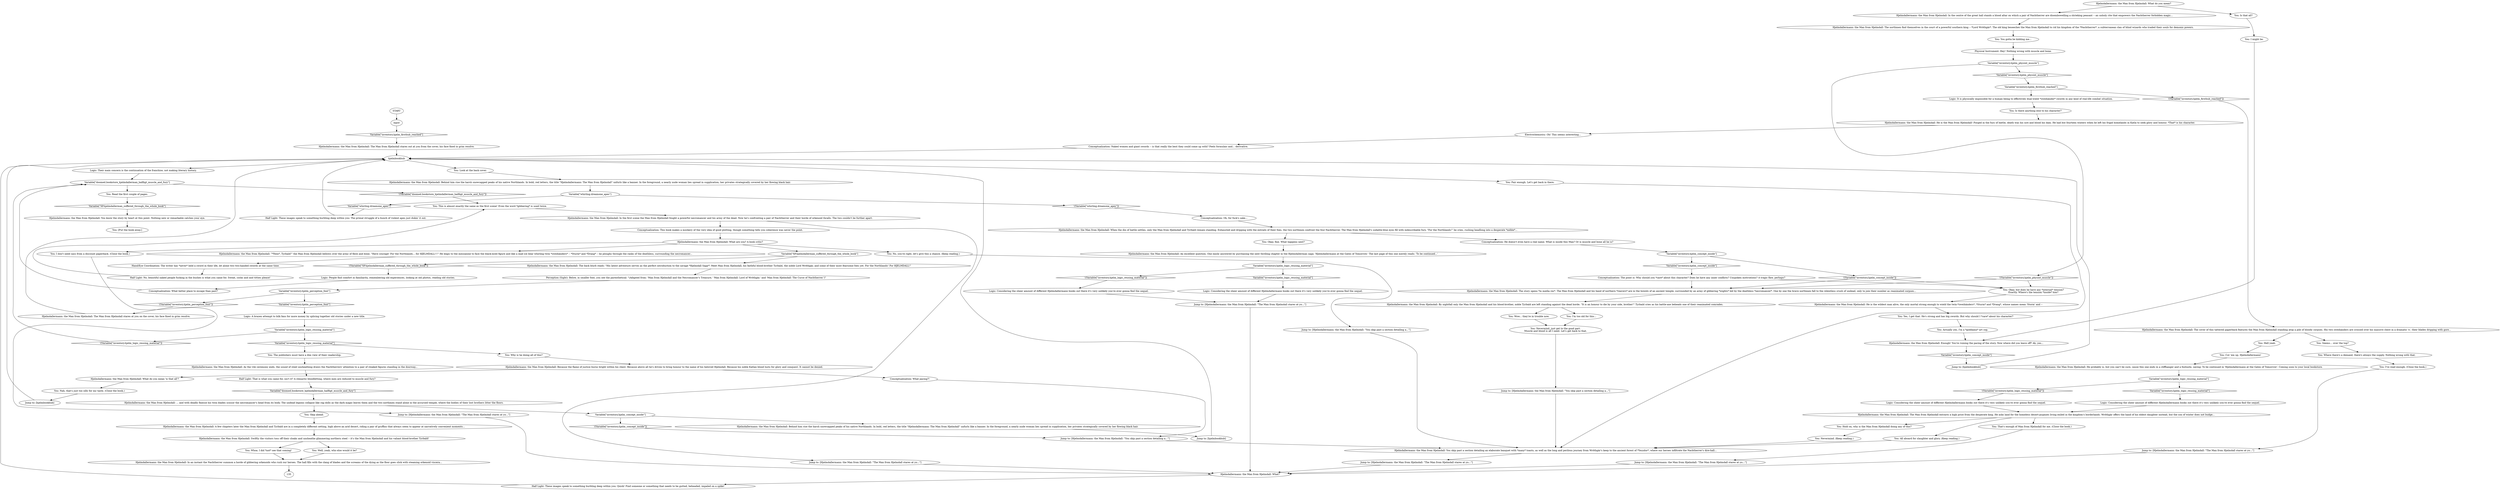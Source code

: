 # INVENTORY / HJELMDALLERMANN
# Hjelmdallermann: the Man from Hjelmdall. A latter introductory book for beginners.
# ==================================================
digraph G {
	  0 [label="START"];
	  1 [label="input"];
	  2 [label="Logic: Considering the sheer amount of different Hjelmdallermann books out there it's very unlikely you're ever gonna find the sequel."];
	  3 [label="Logic: Considering the sheer amount of different Hjelmdallermann books out there it's very unlikely you're ever gonna find the sequel."];
	  4 [label="Hjelmdallermann: the Man from Hjelmdall: In the first scene the Man from Hjelmdall fought a powerful necromancer and his army of the dead. Now he's confronting a pair of Nachtherrer and their horde of orkenoid thralls. The two couldn't be further apart."];
	  5 [label="Variable[\"inventory.hjelm_concept_inside\"]"];
	  6 [label="Variable[\"inventory.hjelm_concept_inside\"]", shape=diamond];
	  7 [label="!(Variable[\"inventory.hjelm_concept_inside\"])", shape=diamond];
	  8 [label="Jump to: [Hjelmdallermann: the Man from Hjelmdall: \"You skip past a section detailing a...\"]"];
	  9 [label="You: Look at the back cover."];
	  10 [label="Jump to: [Hjelmdallermann: the Man from Hjelmdall: \"The Man from Hjelmdall stares at yo...\"]"];
	  11 [label="Half Light: These images speak to something burbling deep within you: The primal struggle of a bunch of violent apes just dukin' it out."];
	  12 [label="Half Light: That is what you came for, isn't it? A climactic bloodletting, where men are reduced to muscle and fury?"];
	  13 [label="Hjelmdallermann: the Man from Hjelmdall: A few chapters later the Man from Hjelmdall and Tyrbald are in a completely different setting, high above an arid desert, riding a pair of gryffins that always seem to appear at narratively convenient moments..."];
	  14 [label="Hjelmdallermann: the Man from Hjelmdall: He is the Man from Hjelmdall! Forged in the fury of battle, death was his sire and blood his dam. He had but fourteen winters when he left his frigid homelands in Katla to seek glory and honour. *That* is his character."];
	  15 [label="You: Okay, but does he have any *internal* tension?\nExactly. Where's the tension *inside* him?
"];
	  16 [label="Hjelmdallermann: the Man from Hjelmdall: You skip past a section detailing an elaborate banquet with *many* toasts, as well as the long and perilous journey from Wrôthgär's keep to the ancient forest of *Yezzdor*, where our heroes infiltrate the Nachtherrer's dire-hall..."];
	  17 [label="You: Wow... they're in trouble now."];
	  18 [label="Hjelmdallermann: the Man from Hjelmdall: The Man from Hjelmdall stares out at you from the cover, his face fixed in grim resolve."];
	  19 [label="Jump to: [Hjelmdallermann: the Man from Hjelmdall: \"The Man from Hjelmdall stares at yo...\"]"];
	  20 [label="Jump to: [Hjelmdallermann: the Man from Hjelmdall: \"You skip past a section detailing a...\"]"];
	  21 [label="Hjelmdallermann: the Man from Hjelmdall: By nightfall only the Man from Hjelmdall and his blood-brother, noble Tyrbald are left standing against the dead horde. \"It is an honour to die by your side, brother!\" Tyrbald cries as his battle-axe beheads one of their reanimated comrades."];
	  22 [label="You: I'm too old for this..."];
	  23 [label="You: All aboard for slaughter and glory. (Keep reading.)"];
	  24 [label="Hand/Eye Coordination: The writer has *never* held a sword in their life, let alone two two-handed swords at the same time."];
	  25 [label="Logic: Considering the sheer amount of different Hjelmdallermann books out there it's very unlikely you're ever gonna find the sequel."];
	  26 [label="Hjelmdallermann: the Man from Hjelmdall: The cover of this tattered paperback features the Man from Hjelmdall standing atop a pile of bloody corpses. His two zweihänders are crossed over his massive chest in a dramatic 'x', their blades dripping with gore..."];
	  27 [label="You: Skip ahead."];
	  28 [label="You: Hold on, why is the Man from Hjelmdall doing any of this?"];
	  29 [label="Hjelmdallermann: the Man from Hjelmdall: He is the wildest man alive, the only mortal strong enough to wield the twin-*zweihänders*, *Sturm* and *Drang*, whose names mean 'Storm' and --"];
	  30 [label="You: I don't need sass from a discount paperback. (Close the book.)"];
	  31 [label="Hjelmdallermann: the Man from Hjelmdall: When the din of battle settles, only the Man from Hjelmdall and Tyrbald remain standing. Exhausted and dripping with the entrails of their foes, the two northmen confront the foul Nachtherrer. The Man from Hjelmdall's sodalite-blue eyes fill with indescribable fury. \"For the Northlands!\" he cries, rushing headlong into a desperate *mêlée*..."];
	  32 [label="Variable[\"inventory.hjelm_perception_font\"]"];
	  33 [label="Variable[\"inventory.hjelm_perception_font\"]", shape=diamond];
	  34 [label="!(Variable[\"inventory.hjelm_perception_font\"])", shape=diamond];
	  35 [label="Hjelmdallermann: the Man from Hjelmdall: An excellent question. One easily answered by purchasing the next thrilling chapter in the Hjelmdallerman saga: 'Hjelmdallermann at the Gates of Tomorrow.' The last page of this one merely reads: 'To be continued...'"];
	  36 [label="You: No, you're right, let's give this a chance. (Keep reading.)"];
	  37 [label="You: Well, yeah, who else would it be?"];
	  38 [label="Hjelmdallermann: the Man from Hjelmdall: In an instant the Nachtherrer summon a horde of gibbering orkenoids who rush our heroes. The hall fills with the clang of blades and the screams of the dying as the floor goes slick with steaming orkenoid viscera..."];
	  39 [label="Conceptualization: Naked women and giant swords -- is that really the best they could come up with? Feels formulaic and... derivative."];
	  40 [label="Hjelmdallermann: the Man from Hjelmdall: Enough! You're ruining the pacing of the story. Now where did you leave off? Ah, yes..."];
	  41 [label="Jump to: [Hjelmdallermann: the Man from Hjelmdall: \"The Man from Hjelmdall stares at yo...\"]"];
	  42 [label="Hjelmdallermann: the Man from Hjelmdall: You know the story by heart at this point. Nothing new or remarkable catches your eye."];
	  43 [label="Hjelmdallermann: the Man from Hjelmdall: Because the flame of justice burns bright within his chest. Because above all he's driven to bring honour to the name of his beloved Hjelmdall. Because his noble Katlan blood lusts for glory and conquest. It cannot be denied."];
	  44 [label="You: Yes, I get that. He's strong and has big swords. But why should I *care* about his character?"];
	  45 [label="Jump to: [Hjelmdallermann: the Man from Hjelmdall: \"The Man from Hjelmdall stares at yo...\"]"];
	  46 [label="Conceptualization: What better place to escape than past?"];
	  47 [label="You: The publishers must have a dim view of their readership."];
	  48 [label="Variable[\"inventory.hjelm_logic_reusing_material\"]"];
	  49 [label="Variable[\"inventory.hjelm_logic_reusing_material\"]", shape=diamond];
	  50 [label="!(Variable[\"inventory.hjelm_logic_reusing_material\"])", shape=diamond];
	  51 [label="Logic: A brazen attempt to bilk fans for more money by splicing together old stories under a new title."];
	  52 [label="You: That's enough of Man from Hjelmdall for me. (Close the book.)"];
	  53 [label="Variable[\"inventory.hjelm_logic_reusing_material\"]"];
	  54 [label="Variable[\"inventory.hjelm_logic_reusing_material\"]", shape=diamond];
	  55 [label="!(Variable[\"inventory.hjelm_logic_reusing_material\"])", shape=diamond];
	  56 [label="Logic: Considering the sheer amount of different Hjelmdallermann books out there it's very unlikely you're ever gonna find the sequel."];
	  57 [label="Jump to: [Hjelmdallermann: the Man from Hjelmdall: \"You skip past a section detailing a...\"]"];
	  58 [label="You: Hell yeah."];
	  59 [label="You: Seems... over the top?"];
	  60 [label="You: Whoa. I did *not* see that coming!"];
	  61 [label="Variable[\"whirling.dreamone_apes\"]"];
	  62 [label="Variable[\"whirling.dreamone_apes\"]", shape=diamond];
	  63 [label="!(Variable[\"whirling.dreamone_apes\"])", shape=diamond];
	  64 [label="Variable[\"inventory.hjelm_physint_muscle\"]"];
	  65 [label="Variable[\"inventory.hjelm_physint_muscle\"]", shape=diamond];
	  66 [label="!(Variable[\"inventory.hjelm_physint_muscle\"])", shape=diamond];
	  67 [label="Perception (Sight): Below, in smaller font, you see the parenthetical: \"(Adapted from: 'Man from Hjelmdall and the Necromancer's Treasure,' 'Man from Hjelmdall: Lord of Wrôthgär,' and 'Man from Hjelmdall: The Curse of Nachtherrer.')\""];
	  68 [label="Hjelmdallermann: the Man from Hjelmdall: He probably is, but you can't be sure, cause this one ends in a cliffhanger and a footnote, saying: To be continued in 'Hjelmdallermann at the Gates of Tomorrow'. Coming soon to your local bookstore."];
	  69 [label="Variable[\"inventory.hjelm_logic_reusing_material\"]"];
	  70 [label="Variable[\"inventory.hjelm_logic_reusing_material\"]", shape=diamond];
	  71 [label="!(Variable[\"inventory.hjelm_logic_reusing_material\"])", shape=diamond];
	  72 [label="hjelmbookhub"];
	  73 [label="Hjelmdallermann: the Man from Hjelmdall: What do you mean?"];
	  74 [label="You: Nevermind. (Keep reading.)"];
	  75 [label="Hjelmdallermann: the Man from Hjelmdall: In the centre of the great hall stands a blood altar on which a pair of Nachtherrer are disembowelling a shrieking peasant -- an unholy rite that empowers the Nachtherrer forbidden magic..."];
	  76 [label="Jump to: [Hjelmdallermann: the Man from Hjelmdall: \"The Man from Hjelmdall stares at yo...\"]"];
	  77 [label="Jump to: [hjelmbookhub]"];
	  78 [label="Variable[\"doomed.bookstore_hjelmdallerman_halfligt_muscle_and_fury\"]"];
	  79 [label="Variable[\"doomed.bookstore_hjelmdallerman_halfligt_muscle_and_fury\"]", shape=diamond];
	  80 [label="!(Variable[\"doomed.bookstore_hjelmdallerman_halfligt_muscle_and_fury\"])", shape=diamond];
	  81 [label="You: Read the first couple of pages."];
	  82 [label="You: Fair enough. Let's get back in there."];
	  83 [label="Conceptualization: What pacing?!"];
	  84 [label="Jump to: [hjelmbookhub]"];
	  85 [label="Hjelmdallermann: the Man from Hjelmdall: The Man from Hjelmdall stares at you on the cover, his face fixed in grim resolve."];
	  86 [label="Hjelmdallermann: the Man from Hjelmdall: What?"];
	  87 [label="Physical Instrument: Hey! Nothing wrong with muscle and bone."];
	  88 [label="Conceptualization: The point is: Why should you *care* about this character? Does he have any inner conflicts? Unspoken motivations? A tragic flaw, perhaps?"];
	  89 [label="Variable[\"inventory.hjelm_firsthub_reached\"]"];
	  90 [label="Variable[\"inventory.hjelm_firsthub_reached\"]", shape=diamond];
	  91 [label="!(Variable[\"inventory.hjelm_firsthub_reached\"])", shape=diamond];
	  92 [label="Logic: It is physically impossible for a human being to effectively dual-wield *zweihänder* swords in any kind of real-life combat situation."];
	  93 [label="Half Light: No, beautiful naked people fucking in the bushes is what you came for. Sweat, cocks and and titties please!"];
	  94 [label="Hjelmdallermann: the Man from Hjelmdall: ... and with deadly finesse his twin blades scissor the necromancer's head from its body. The undead legions collapse like rag dolls as the dark magic leaves them and the two northmen stand alone in the accursed temple, where the bodies of their lost brothers litter the floors."];
	  95 [label="You: Is there anything else to his character?"];
	  96 [label="You: Nah, that's just too silly for my taste. (Close the book.)"];
	  97 [label="Jump to: [Hjelmdallermann: the Man from Hjelmdall: \"The Man from Hjelmdall stares at yo...\"]"];
	  98 [label="Hjelmdallermann: the Man from Hjelmdall: The Man from Hjelmdall extracts a high price from the desperate king. He asks land for the homeless desert-pygmies living exiled in the kingdom's borderlands. Wrôthgär offers the hand of his eldest daughter instead, but the son of winter does not budge..."];
	  99 [label="You: You gotta be kidding me..."];
	  100 [label="Conceptualization: He doesn't even have a real name. What is inside this Man? Or is muscle and bone all he is?"];
	  101 [label="Electrochemistry: Oh! This seems interesting..."];
	  102 [label="Jump to: [hjelmbookhub]"];
	  103 [label="You: [Put the book away.]"];
	  104 [label="Logic: Their main concern is the continuation of the franchise, not making literary history."];
	  105 [label="Hjelmdallermann: the Man from Hjelmdall: As the vile ceremony ends, the sound of steel unsheathing draws the Nachtherrers' attention to a pair of cloaked figures standing in the doorway..."];
	  106 [label="Hjelmdallermann: the Man from Hjelmdall: The northmen find themselves in the court of a powerful southern king -- *Lord Wrôthgär*. The old king beseeches the Man from Hjelmdall to rid his kingdom of the *Nachtherrer*, a subterranean clan of blind wizards who traded their souls for demonic powers."];
	  107 [label="Hjelmdallermann: the Man from Hjelmdall: What are you? A book critic?"];
	  108 [label="You: Actually yes, I'm a *goddamn* art cop."];
	  109 [label="Hjelmdallermann: the Man from Hjelmdall: \"*Nein*, Tyrbald!\" the Man from Hjelmdall bellows over the army of flesh and bone. \"Have courage! For the Northlands... for HJELMDALL!!!\" He leaps to the mezzanine to face the black-eyed figure and like a mad ice bear whirling twin *zweihänders* -- *Sturm* and *Drang* -- he ploughs through the ranks of the deathless, surrounding the necromancer..."];
	  110 [label="You: Nevermind, just get to the good part.\nMuscle and blood is all I need. Let's get back to that."];
	  111 [label="Hjelmdallermann: the Man from Hjelmdall: The story opens *in media res*. The Man from Hjelmdall and his band of northern *reavers* are in the bowels of an ancient temple, surrounded by an army of gibbering *wights* led by the deathless *necromancer*. One by one the brave northmen fall to the relentless crush of undead, only to join their number as reanimated corpses..."];
	  112 [label="Logic: People find comfort in familiarity, remembering old experiences, looking at old photos, reading old stories."];
	  113 [label="You: I've read enough. (Close the book.)"];
	  114 [label="Variable[\"inventory.hjelm_concept_inside\"]"];
	  115 [label="Variable[\"inventory.hjelm_concept_inside\"]", shape=diamond];
	  116 [label="!(Variable[\"inventory.hjelm_concept_inside\"])", shape=diamond];
	  117 [label="Hjelmdallermann: the Man from Hjelmdall: Behind him rise the harsh snowcapped peaks of his native Northlands. In bold, red letters, the title \"Hjelmdallermann: The Man from Hjelmdall\" unfurls like a banner. In the foreground, a nearly nude woman lies spread in supplication, her privates strategically covered by her flowing black hair."];
	  118 [label="You: Where there's a demand, there's always the supply. Nothing wrong with that."];
	  119 [label="You: Why is he doing all of this?"];
	  120 [label="You: Is that all?"];
	  121 [label="Hjelmdallermann: the Man from Hjelmdall: What do you mean 'is that all'?"];
	  122 [label="You: I might be."];
	  123 [label="Variable[\"XP.hjelmdallerman_suffered_through_the_whole_book\"]"];
	  124 [label="Variable[\"XP.hjelmdallerman_suffered_through_the_whole_book\"]", shape=diamond];
	  125 [label="!(Variable[\"XP.hjelmdallerman_suffered_through_the_whole_book\"])", shape=diamond];
	  126 [label="Hjelmdallermann: the Man from Hjelmdall: The back blurb reads: \"His latest adventure serves as the perfect introduction to the savage *Hjelmdall Saga*! Meet Man from Hjelmdall, his faithful blood-brother Tyrbald, the noble Lord Wrôthgär, and some of their most fearsome foes yet. For the Northlands! For HJELMDALL!\""];
	  127 [label="Hjelmdallermann: the Man from Hjelmdall: Behind him rise the harsh snowcapped peaks of his native Northlands. In bold, red letters, the title \"Hjelmdallermann: The Man from Hjelmdall\" unfurls like a banner. In the foreground, a nearly nude woman lies spread in supplication, her privates strategically covered by her flowing black hair."];
	  128 [label="You: Cut 'em up, Hjelmdallermann!"];
	  129 [label="You: Okay, fine. What happens next?"];
	  130 [label="Conceptualization: This book makes a mockery of the very idea of good plotting, though something tells you coherence was never the point."];
	  131 [label="Hjelmdallermann: the Man from Hjelmdall: Swiftly the visitors toss off their cloaks and unsheathe glimmering northern steel -- it's the Man from Hjelmdall and his valiant blood-brother Tyrbald!"];
	  132 [label="You: This is almost exactly the same as the first scene! Even the word *gibbering* is used twice."];
	  133 [label="Half Light: These images speak to something burbling deep within you: Quick! Find someone or something that needs to be gutted, beheaded, impaled on a spike!"];
	  134 [label="Conceptualization: Oh, for fuck's sake..."];
	  0 -> 1
	  1 -> 90
	  2 -> 19
	  3 -> 19
	  4 -> 97
	  4 -> 130
	  5 -> 6
	  5 -> 7
	  6 -> 88
	  7 -> 111
	  7 -> 15
	  8 -> 16
	  9 -> 127
	  10 -> 86
	  11 -> 72
	  12 -> 79
	  13 -> 131
	  14 -> 101
	  15 -> 29
	  16 -> 76
	  17 -> 110
	  18 -> 72
	  19 -> 86
	  20 -> 16
	  21 -> 17
	  21 -> 22
	  22 -> 110
	  23 -> 16
	  24 -> 93
	  25 -> 98
	  26 -> 58
	  26 -> 59
	  27 -> 13
	  28 -> 74
	  29 -> 44
	  30 -> 45
	  31 -> 129
	  31 -> 100
	  32 -> 33
	  32 -> 34
	  33 -> 51
	  34 -> 85
	  35 -> 53
	  36 -> 57
	  37 -> 38
	  38 -> 135
	  39 -> 72
	  40 -> 115
	  41 -> 86
	  42 -> 103
	  43 -> 121
	  43 -> 83
	  44 -> 108
	  45 -> 86
	  46 -> 78
	  47 -> 105
	  48 -> 49
	  48 -> 50
	  49 -> 119
	  49 -> 47
	  50 -> 78
	  51 -> 48
	  52 -> 41
	  53 -> 54
	  53 -> 55
	  54 -> 3
	  55 -> 2
	  56 -> 98
	  57 -> 16
	  58 -> 128
	  59 -> 118
	  60 -> 38
	  61 -> 62
	  61 -> 63
	  62 -> 11
	  63 -> 134
	  64 -> 65
	  64 -> 66
	  65 -> 89
	  66 -> 111
	  66 -> 15
	  67 -> 32
	  68 -> 69
	  69 -> 70
	  69 -> 71
	  70 -> 56
	  71 -> 25
	  72 -> 104
	  72 -> 9
	  72 -> 82
	  73 -> 120
	  73 -> 75
	  74 -> 16
	  75 -> 106
	  76 -> 86
	  77 -> 72
	  78 -> 80
	  78 -> 81
	  79 -> 94
	  80 -> 132
	  81 -> 124
	  82 -> 16
	  83 -> 8
	  84 -> 72
	  85 -> 72
	  86 -> 133
	  87 -> 64
	  88 -> 111
	  88 -> 15
	  89 -> 91
	  89 -> 92
	  90 -> 18
	  91 -> 26
	  92 -> 95
	  93 -> 132
	  94 -> 114
	  94 -> 27
	  95 -> 14
	  96 -> 77
	  97 -> 86
	  98 -> 28
	  98 -> 52
	  98 -> 23
	  99 -> 87
	  100 -> 5
	  101 -> 39
	  102 -> 72
	  104 -> 78
	  105 -> 12
	  106 -> 99
	  107 -> 123
	  107 -> 36
	  107 -> 109
	  107 -> 30
	  108 -> 40
	  109 -> 24
	  110 -> 20
	  111 -> 21
	  112 -> 46
	  113 -> 10
	  114 -> 116
	  114 -> 117
	  115 -> 84
	  116 -> 8
	  117 -> 102
	  118 -> 113
	  119 -> 43
	  120 -> 122
	  121 -> 96
	  122 -> 40
	  123 -> 125
	  123 -> 126
	  124 -> 42
	  125 -> 112
	  126 -> 67
	  127 -> 61
	  128 -> 68
	  129 -> 35
	  130 -> 107
	  131 -> 60
	  131 -> 37
	  132 -> 4
	  133 -> 72
	  134 -> 31
}

